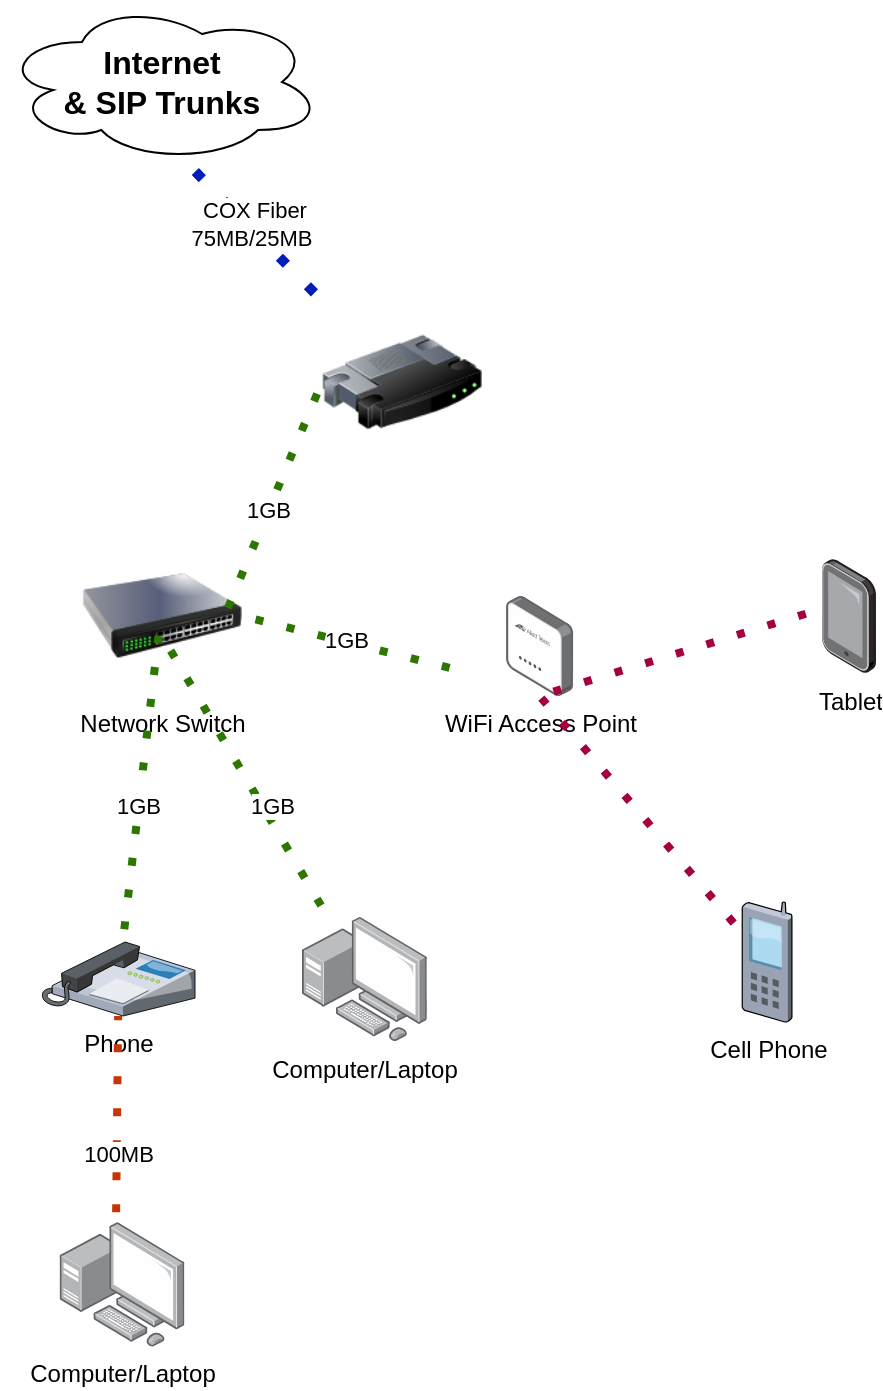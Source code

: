 <mxfile version="22.1.5" type="github">
  <diagram name="Page-1" id="gzVRXibs-2J19YMInExY">
    <mxGraphModel dx="1275" dy="1135" grid="1" gridSize="10" guides="1" tooltips="1" connect="1" arrows="1" fold="1" page="1" pageScale="1" pageWidth="850" pageHeight="1100" math="0" shadow="0">
      <root>
        <mxCell id="0" />
        <mxCell id="1" parent="0" />
        <mxCell id="BSNR5_jXF32KmeUZUF7c-1" value="&lt;b&gt;&lt;font style=&quot;font-size: 16px;&quot;&gt;Internet&lt;br&gt;&amp;amp; SIP Trunks&lt;br&gt;&lt;/font&gt;&lt;/b&gt;" style="ellipse;shape=cloud;whiteSpace=wrap;html=1;" parent="1" vertex="1">
          <mxGeometry x="70" y="20" width="160" height="80" as="geometry" />
        </mxCell>
        <mxCell id="BSNR5_jXF32KmeUZUF7c-2" value="Network Switch&lt;br&gt;" style="image;html=1;image=img/lib/clip_art/networking/Switch_128x128.png" parent="1" vertex="1">
          <mxGeometry x="110" y="287" width="80" height="80" as="geometry" />
        </mxCell>
        <mxCell id="BSNR5_jXF32KmeUZUF7c-3" value="" style="endArrow=none;dashed=1;html=1;dashPattern=1 3;strokeWidth=5;rounded=0;entryX=0.55;entryY=0.95;entryDx=0;entryDy=0;entryPerimeter=0;fillColor=#0050ef;strokeColor=#001DBC;flowAnimation=1;" parent="1" source="BSNR5_jXF32KmeUZUF7c-23" target="BSNR5_jXF32KmeUZUF7c-1" edge="1">
          <mxGeometry width="50" height="50" relative="1" as="geometry">
            <mxPoint x="390" y="530" as="sourcePoint" />
            <mxPoint x="440" y="480" as="targetPoint" />
          </mxGeometry>
        </mxCell>
        <mxCell id="BSNR5_jXF32KmeUZUF7c-20" value="COX Fiber&lt;br&gt;75MB/25MB&amp;nbsp;" style="edgeLabel;html=1;align=center;verticalAlign=middle;resizable=0;points=[];" parent="BSNR5_jXF32KmeUZUF7c-3" vertex="1" connectable="0">
          <mxGeometry x="0.014" y="-3" relative="1" as="geometry">
            <mxPoint as="offset" />
          </mxGeometry>
        </mxCell>
        <mxCell id="BSNR5_jXF32KmeUZUF7c-4" value="Phone" style="verticalLabelPosition=bottom;sketch=0;aspect=fixed;html=1;verticalAlign=top;strokeColor=none;align=center;outlineConnect=0;shape=mxgraph.citrix.ip_phone;" parent="1" vertex="1">
          <mxGeometry x="90" y="490" width="76.5" height="37" as="geometry" />
        </mxCell>
        <mxCell id="BSNR5_jXF32KmeUZUF7c-5" value="Computer/Laptop" style="image;points=[];aspect=fixed;html=1;align=center;shadow=0;dashed=0;image=img/lib/allied_telesis/computer_and_terminals/Personal_Computer_with_Server.svg;" parent="1" vertex="1">
          <mxGeometry x="220" y="477.3" width="62.4" height="62.4" as="geometry" />
        </mxCell>
        <mxCell id="BSNR5_jXF32KmeUZUF7c-6" value="WiFi Access Point" style="html=1;image=img/lib/allied_telesis/wireless/Access_Point_Indoor.svg;verticalLabelPosition=bottom;labelBackgroundColor=default;verticalAlign=top;strokeWidth=2;strokeColor=#0080F0;shadow=0;dashed=0;shape=image;pointerEvents=1;points=[];aspect=fixed;" parent="1" vertex="1">
          <mxGeometry x="300" y="317" width="77.6" height="50" as="geometry" />
        </mxCell>
        <mxCell id="BSNR5_jXF32KmeUZUF7c-7" value="Tablet" style="image;points=[];aspect=fixed;html=1;align=center;shadow=0;dashed=0;image=img/lib/allied_telesis/computer_and_terminals/Tablet.svg;" parent="1" vertex="1">
          <mxGeometry x="480" y="298.5" width="27" height="57" as="geometry" />
        </mxCell>
        <mxCell id="BSNR5_jXF32KmeUZUF7c-8" value="Cell Phone&lt;br&gt;" style="verticalLabelPosition=bottom;sketch=0;aspect=fixed;html=1;verticalAlign=top;strokeColor=none;align=center;outlineConnect=0;shape=mxgraph.citrix.cell_phone;" parent="1" vertex="1">
          <mxGeometry x="440" y="470" width="25" height="60" as="geometry" />
        </mxCell>
        <mxCell id="BSNR5_jXF32KmeUZUF7c-9" value="" style="endArrow=none;dashed=1;html=1;dashPattern=1 3;strokeWidth=4;rounded=0;entryX=1;entryY=0.5;entryDx=0;entryDy=0;exitX=0;exitY=0.75;exitDx=0;exitDy=0;fillColor=#60a917;strokeColor=#2D7600;flowAnimation=1;" parent="1" source="BSNR5_jXF32KmeUZUF7c-6" target="BSNR5_jXF32KmeUZUF7c-2" edge="1">
          <mxGeometry width="50" height="50" relative="1" as="geometry">
            <mxPoint x="390" y="530" as="sourcePoint" />
            <mxPoint x="440" y="480" as="targetPoint" />
            <Array as="points" />
          </mxGeometry>
        </mxCell>
        <mxCell id="BSNR5_jXF32KmeUZUF7c-19" value="1GB" style="edgeLabel;html=1;align=center;verticalAlign=middle;resizable=0;points=[];" parent="BSNR5_jXF32KmeUZUF7c-9" vertex="1" connectable="0">
          <mxGeometry x="0.059" y="-1" relative="1" as="geometry">
            <mxPoint as="offset" />
          </mxGeometry>
        </mxCell>
        <mxCell id="BSNR5_jXF32KmeUZUF7c-10" value="" style="endArrow=none;dashed=1;html=1;dashPattern=1 3;strokeWidth=4;rounded=0;entryX=0.478;entryY=0.625;entryDx=0;entryDy=0;fillColor=#60a917;strokeColor=#2D7600;flowAnimation=1;entryPerimeter=0;" parent="1" source="BSNR5_jXF32KmeUZUF7c-4" target="BSNR5_jXF32KmeUZUF7c-2" edge="1">
          <mxGeometry width="50" height="50" relative="1" as="geometry">
            <mxPoint x="282" y="280" as="sourcePoint" />
            <mxPoint x="170" y="270" as="targetPoint" />
          </mxGeometry>
        </mxCell>
        <mxCell id="BSNR5_jXF32KmeUZUF7c-17" value="1GB" style="edgeLabel;html=1;align=center;verticalAlign=middle;resizable=0;points=[];" parent="BSNR5_jXF32KmeUZUF7c-10" vertex="1" connectable="0">
          <mxGeometry x="-0.11" y="1" relative="1" as="geometry">
            <mxPoint as="offset" />
          </mxGeometry>
        </mxCell>
        <mxCell id="BSNR5_jXF32KmeUZUF7c-11" value="" style="endArrow=none;dashed=1;html=1;dashPattern=1 3;strokeWidth=4;rounded=0;entryX=0.5;entryY=0.625;entryDx=0;entryDy=0;fillColor=#60a917;strokeColor=#2D7600;flowAnimation=1;entryPerimeter=0;" parent="1" source="BSNR5_jXF32KmeUZUF7c-5" target="BSNR5_jXF32KmeUZUF7c-2" edge="1">
          <mxGeometry width="50" height="50" relative="1" as="geometry">
            <mxPoint x="292" y="290" as="sourcePoint" />
            <mxPoint x="180" y="280" as="targetPoint" />
          </mxGeometry>
        </mxCell>
        <mxCell id="BSNR5_jXF32KmeUZUF7c-18" value="1GB" style="edgeLabel;html=1;align=center;verticalAlign=middle;resizable=0;points=[];" parent="BSNR5_jXF32KmeUZUF7c-11" vertex="1" connectable="0">
          <mxGeometry x="-0.239" y="-4" relative="1" as="geometry">
            <mxPoint as="offset" />
          </mxGeometry>
        </mxCell>
        <mxCell id="BSNR5_jXF32KmeUZUF7c-12" value="" style="endArrow=none;dashed=1;html=1;dashPattern=1 3;strokeWidth=4;rounded=0;entryX=0.5;entryY=1;entryDx=0;entryDy=0;fillColor=#d80073;strokeColor=#A50040;flowAnimation=1;" parent="1" source="BSNR5_jXF32KmeUZUF7c-8" target="BSNR5_jXF32KmeUZUF7c-6" edge="1">
          <mxGeometry width="50" height="50" relative="1" as="geometry">
            <mxPoint x="302" y="300" as="sourcePoint" />
            <mxPoint x="190" y="290" as="targetPoint" />
          </mxGeometry>
        </mxCell>
        <mxCell id="BSNR5_jXF32KmeUZUF7c-13" value="" style="endArrow=none;dashed=1;html=1;dashPattern=1 3;strokeWidth=4;rounded=0;entryX=0.5;entryY=1;entryDx=0;entryDy=0;fillColor=#d80073;strokeColor=#A50040;flowAnimation=1;exitX=-0.074;exitY=0.447;exitDx=0;exitDy=0;exitPerimeter=0;" parent="1" source="BSNR5_jXF32KmeUZUF7c-7" target="BSNR5_jXF32KmeUZUF7c-6" edge="1">
          <mxGeometry width="50" height="50" relative="1" as="geometry">
            <mxPoint x="436" y="453" as="sourcePoint" />
            <mxPoint x="332" y="310" as="targetPoint" />
            <Array as="points" />
          </mxGeometry>
        </mxCell>
        <mxCell id="BSNR5_jXF32KmeUZUF7c-14" value="Computer/Laptop" style="image;points=[];aspect=fixed;html=1;align=center;shadow=0;dashed=0;image=img/lib/allied_telesis/computer_and_terminals/Personal_Computer_with_Server.svg;" parent="1" vertex="1">
          <mxGeometry x="98.8" y="630" width="62.4" height="62.4" as="geometry" />
        </mxCell>
        <mxCell id="BSNR5_jXF32KmeUZUF7c-15" value="" style="endArrow=none;dashed=1;html=1;dashPattern=1 3;strokeWidth=4;rounded=0;fillColor=#fa6800;strokeColor=#C73500;flowAnimation=1;exitX=0.452;exitY=0.024;exitDx=0;exitDy=0;exitPerimeter=0;" parent="1" source="BSNR5_jXF32KmeUZUF7c-14" target="BSNR5_jXF32KmeUZUF7c-4" edge="1">
          <mxGeometry width="50" height="50" relative="1" as="geometry">
            <mxPoint x="245" y="487" as="sourcePoint" />
            <mxPoint x="140" y="570" as="targetPoint" />
          </mxGeometry>
        </mxCell>
        <mxCell id="BSNR5_jXF32KmeUZUF7c-16" value="100MB" style="edgeLabel;html=1;align=center;verticalAlign=middle;resizable=0;points=[];" parent="BSNR5_jXF32KmeUZUF7c-15" vertex="1" connectable="0">
          <mxGeometry x="-0.311" relative="1" as="geometry">
            <mxPoint as="offset" />
          </mxGeometry>
        </mxCell>
        <mxCell id="BSNR5_jXF32KmeUZUF7c-23" value="" style="image;html=1;image=img/lib/clip_art/networking/Router_128x128.png" parent="1" vertex="1">
          <mxGeometry x="230" y="170" width="80" height="80" as="geometry" />
        </mxCell>
        <mxCell id="BSNR5_jXF32KmeUZUF7c-24" value="" style="endArrow=none;dashed=1;html=1;dashPattern=1 3;strokeWidth=4;rounded=0;entryX=0.875;entryY=0.538;entryDx=0;entryDy=0;exitX=0;exitY=0.5;exitDx=0;exitDy=0;fillColor=#60a917;strokeColor=#2D7600;flowAnimation=1;entryPerimeter=0;" parent="1" source="BSNR5_jXF32KmeUZUF7c-23" target="BSNR5_jXF32KmeUZUF7c-2" edge="1">
          <mxGeometry width="50" height="50" relative="1" as="geometry">
            <mxPoint x="310" y="365" as="sourcePoint" />
            <mxPoint x="200" y="337" as="targetPoint" />
            <Array as="points" />
          </mxGeometry>
        </mxCell>
        <mxCell id="BSNR5_jXF32KmeUZUF7c-25" value="1GB" style="edgeLabel;html=1;align=center;verticalAlign=middle;resizable=0;points=[];" parent="BSNR5_jXF32KmeUZUF7c-24" vertex="1" connectable="0">
          <mxGeometry x="0.059" y="-1" relative="1" as="geometry">
            <mxPoint as="offset" />
          </mxGeometry>
        </mxCell>
      </root>
    </mxGraphModel>
  </diagram>
</mxfile>
